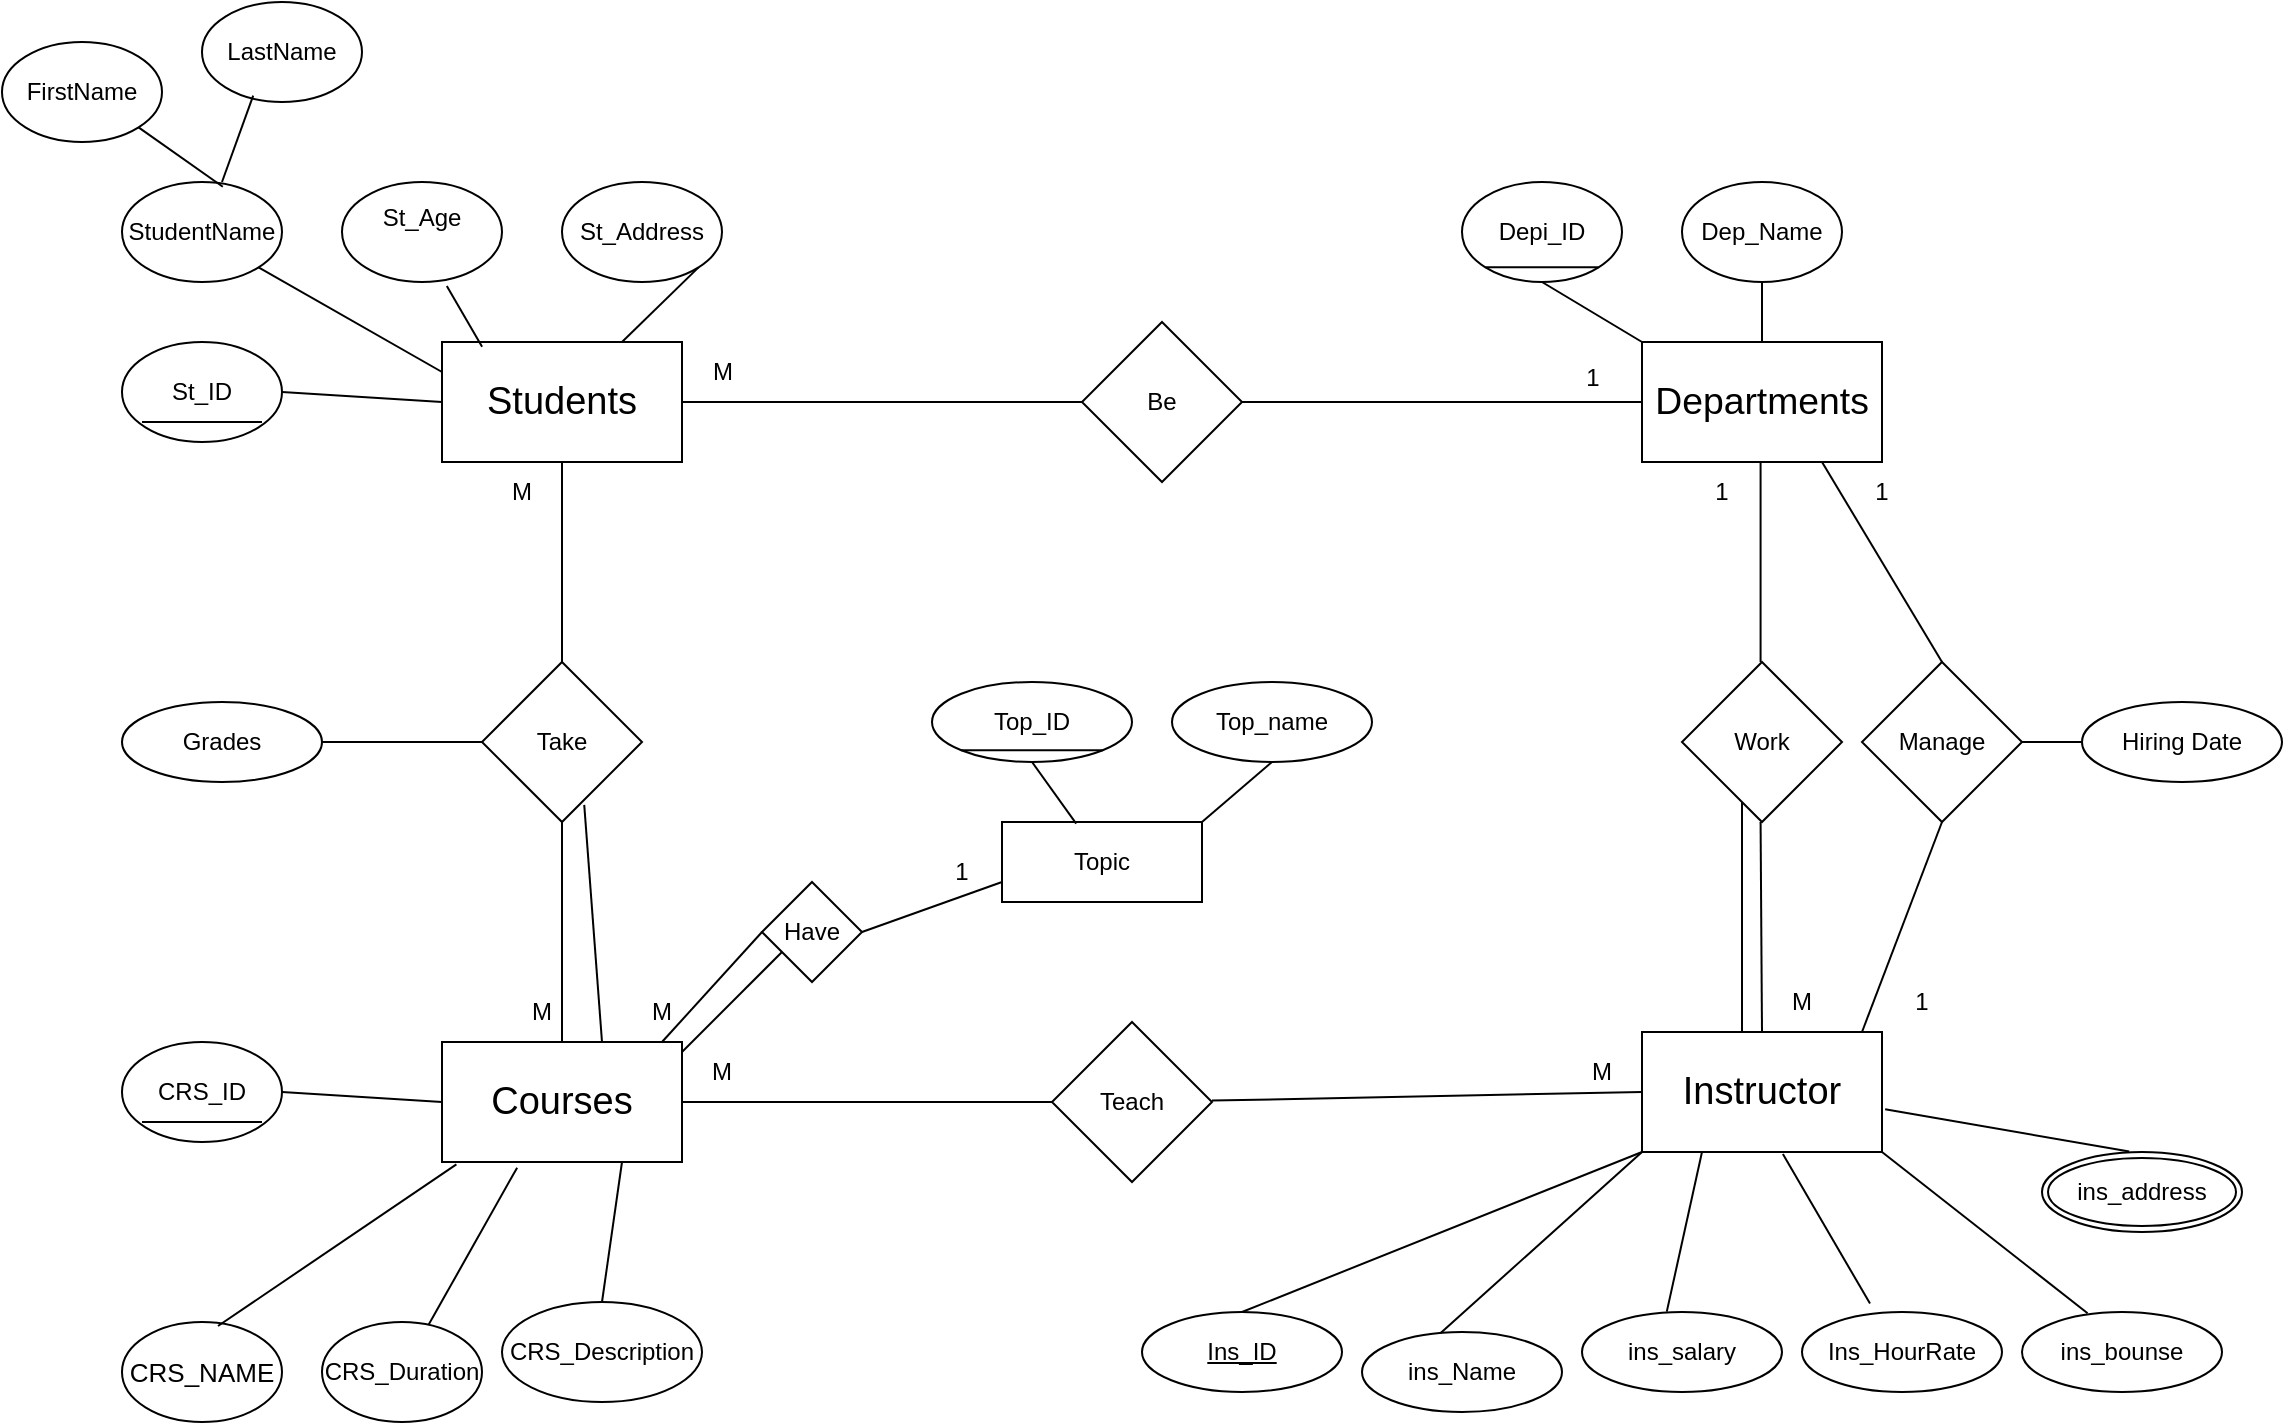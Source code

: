 <mxfile version="24.2.5" type="device">
  <diagram name="Page-1" id="txfcCS9ttzZGqAP_y7Wi">
    <mxGraphModel dx="2350" dy="887" grid="1" gridSize="10" guides="1" tooltips="1" connect="1" arrows="1" fold="1" page="1" pageScale="1" pageWidth="850" pageHeight="1100" math="0" shadow="0">
      <root>
        <mxCell id="0" />
        <mxCell id="1" parent="0" />
        <mxCell id="skWBgFnhxe72LEznJVyA-2" value="&lt;font style=&quot;font-size: 19px;&quot;&gt;Students&lt;/font&gt;" style="rounded=0;whiteSpace=wrap;html=1;" parent="1" vertex="1">
          <mxGeometry x="80" y="400" width="120" height="60" as="geometry" />
        </mxCell>
        <mxCell id="skWBgFnhxe72LEznJVyA-4" value="&lt;span id=&quot;docs-internal-guid-76b18941-7fff-288a-0268-15c4c13e1f40&quot;&gt;&lt;span style=&quot;font-size: 14pt; font-family: Arial, sans-serif; background-color: transparent; font-variant-numeric: normal; font-variant-east-asian: normal; font-variant-alternates: normal; font-variant-position: normal; vertical-align: baseline; white-space-collapse: preserve;&quot;&gt;Departments&lt;/span&gt;&lt;/span&gt;" style="rounded=0;whiteSpace=wrap;html=1;" parent="1" vertex="1">
          <mxGeometry x="680" y="400" width="120" height="60" as="geometry" />
        </mxCell>
        <mxCell id="skWBgFnhxe72LEznJVyA-6" value="&lt;font style=&quot;font-size: 19px;&quot;&gt;Instructor&lt;/font&gt;" style="rounded=0;whiteSpace=wrap;html=1;" parent="1" vertex="1">
          <mxGeometry x="680" y="745" width="120" height="60" as="geometry" />
        </mxCell>
        <mxCell id="skWBgFnhxe72LEznJVyA-7" value="StudentName" style="ellipse;whiteSpace=wrap;html=1;" parent="1" vertex="1">
          <mxGeometry x="-80" y="320" width="80" height="50" as="geometry" />
        </mxCell>
        <mxCell id="skWBgFnhxe72LEznJVyA-8" value="FirstName" style="ellipse;whiteSpace=wrap;html=1;" parent="1" vertex="1">
          <mxGeometry x="-140" y="250" width="80" height="50" as="geometry" />
        </mxCell>
        <mxCell id="skWBgFnhxe72LEznJVyA-9" value="St_ID" style="ellipse;whiteSpace=wrap;html=1;" parent="1" vertex="1">
          <mxGeometry x="-80" y="400" width="80" height="50" as="geometry" />
        </mxCell>
        <mxCell id="skWBgFnhxe72LEznJVyA-10" value="St_Age&lt;div&gt;&lt;br&gt;&lt;/div&gt;" style="ellipse;whiteSpace=wrap;html=1;" parent="1" vertex="1">
          <mxGeometry x="30" y="320" width="80" height="50" as="geometry" />
        </mxCell>
        <mxCell id="skWBgFnhxe72LEznJVyA-11" value="St_Address" style="ellipse;whiteSpace=wrap;html=1;" parent="1" vertex="1">
          <mxGeometry x="140" y="320" width="80" height="50" as="geometry" />
        </mxCell>
        <mxCell id="skWBgFnhxe72LEznJVyA-12" value="" style="endArrow=none;html=1;rounded=0;entryX=1;entryY=1;entryDx=0;entryDy=0;exitX=0.63;exitY=0.048;exitDx=0;exitDy=0;exitPerimeter=0;" parent="1" source="skWBgFnhxe72LEznJVyA-7" target="skWBgFnhxe72LEznJVyA-8" edge="1">
          <mxGeometry width="50" height="50" relative="1" as="geometry">
            <mxPoint x="-105" y="320" as="sourcePoint" />
            <mxPoint x="-55" y="270" as="targetPoint" />
          </mxGeometry>
        </mxCell>
        <mxCell id="skWBgFnhxe72LEznJVyA-13" value="" style="endArrow=none;html=1;rounded=0;entryX=1;entryY=1;entryDx=0;entryDy=0;exitX=0.75;exitY=0;exitDx=0;exitDy=0;" parent="1" source="skWBgFnhxe72LEznJVyA-2" target="skWBgFnhxe72LEznJVyA-11" edge="1">
          <mxGeometry width="50" height="50" relative="1" as="geometry">
            <mxPoint x="320" y="460" as="sourcePoint" />
            <mxPoint x="370" y="410" as="targetPoint" />
          </mxGeometry>
        </mxCell>
        <mxCell id="skWBgFnhxe72LEznJVyA-14" value="" style="endArrow=none;html=1;rounded=0;entryX=0.655;entryY=1.04;entryDx=0;entryDy=0;entryPerimeter=0;exitX=0.167;exitY=0.04;exitDx=0;exitDy=0;exitPerimeter=0;" parent="1" source="skWBgFnhxe72LEznJVyA-2" target="skWBgFnhxe72LEznJVyA-10" edge="1">
          <mxGeometry width="50" height="50" relative="1" as="geometry">
            <mxPoint x="330" y="470" as="sourcePoint" />
            <mxPoint x="380" y="420" as="targetPoint" />
          </mxGeometry>
        </mxCell>
        <mxCell id="skWBgFnhxe72LEznJVyA-15" value="" style="endArrow=none;html=1;rounded=0;entryX=1;entryY=0.5;entryDx=0;entryDy=0;exitX=0;exitY=0.5;exitDx=0;exitDy=0;" parent="1" source="skWBgFnhxe72LEznJVyA-2" target="skWBgFnhxe72LEznJVyA-9" edge="1">
          <mxGeometry width="50" height="50" relative="1" as="geometry">
            <mxPoint x="-10" y="510" as="sourcePoint" />
            <mxPoint x="40" y="460" as="targetPoint" />
          </mxGeometry>
        </mxCell>
        <mxCell id="skWBgFnhxe72LEznJVyA-16" value="" style="endArrow=none;html=1;rounded=0;entryX=1;entryY=1;entryDx=0;entryDy=0;exitX=0;exitY=0.25;exitDx=0;exitDy=0;" parent="1" source="skWBgFnhxe72LEznJVyA-2" target="skWBgFnhxe72LEznJVyA-7" edge="1">
          <mxGeometry width="50" height="50" relative="1" as="geometry">
            <mxPoint x="310" y="450" as="sourcePoint" />
            <mxPoint x="360" y="400" as="targetPoint" />
          </mxGeometry>
        </mxCell>
        <mxCell id="skWBgFnhxe72LEznJVyA-17" value="" style="endArrow=none;html=1;rounded=0;" parent="1" edge="1">
          <mxGeometry width="50" height="50" relative="1" as="geometry">
            <mxPoint x="-10" y="440" as="sourcePoint" />
            <mxPoint x="-70" y="440" as="targetPoint" />
          </mxGeometry>
        </mxCell>
        <mxCell id="skWBgFnhxe72LEznJVyA-18" value="LastName" style="ellipse;whiteSpace=wrap;html=1;" parent="1" vertex="1">
          <mxGeometry x="-40" y="230" width="80" height="50" as="geometry" />
        </mxCell>
        <mxCell id="skWBgFnhxe72LEznJVyA-19" value="" style="endArrow=none;html=1;rounded=0;entryX=0.32;entryY=0.936;entryDx=0;entryDy=0;entryPerimeter=0;" parent="1" target="skWBgFnhxe72LEznJVyA-18" edge="1">
          <mxGeometry width="50" height="50" relative="1" as="geometry">
            <mxPoint x="-30" y="320" as="sourcePoint" />
            <mxPoint x="-21" y="280" as="targetPoint" />
          </mxGeometry>
        </mxCell>
        <mxCell id="skWBgFnhxe72LEznJVyA-21" value="Dep_Name" style="ellipse;whiteSpace=wrap;html=1;" parent="1" vertex="1">
          <mxGeometry x="700" y="320" width="80" height="50" as="geometry" />
        </mxCell>
        <mxCell id="skWBgFnhxe72LEznJVyA-22" value="&lt;div&gt;Depi_ID&lt;/div&gt;" style="ellipse;whiteSpace=wrap;html=1;" parent="1" vertex="1">
          <mxGeometry x="590" y="320" width="80" height="50" as="geometry" />
        </mxCell>
        <mxCell id="skWBgFnhxe72LEznJVyA-23" value="" style="endArrow=none;html=1;rounded=0;exitX=1;exitY=1;exitDx=0;exitDy=0;entryX=0;entryY=1;entryDx=0;entryDy=0;" parent="1" source="skWBgFnhxe72LEznJVyA-22" target="skWBgFnhxe72LEznJVyA-22" edge="1">
          <mxGeometry width="50" height="50" relative="1" as="geometry">
            <mxPoint x="660" y="360" as="sourcePoint" />
            <mxPoint x="600" y="360" as="targetPoint" />
          </mxGeometry>
        </mxCell>
        <mxCell id="skWBgFnhxe72LEznJVyA-25" value="" style="endArrow=none;html=1;rounded=0;entryX=0.5;entryY=1;entryDx=0;entryDy=0;exitX=0;exitY=0;exitDx=0;exitDy=0;" parent="1" source="skWBgFnhxe72LEznJVyA-4" target="skWBgFnhxe72LEznJVyA-22" edge="1">
          <mxGeometry width="50" height="50" relative="1" as="geometry">
            <mxPoint x="310" y="450" as="sourcePoint" />
            <mxPoint x="360" y="400" as="targetPoint" />
          </mxGeometry>
        </mxCell>
        <mxCell id="skWBgFnhxe72LEznJVyA-26" value="" style="endArrow=none;html=1;rounded=0;entryX=0.5;entryY=1;entryDx=0;entryDy=0;exitX=0.5;exitY=0;exitDx=0;exitDy=0;" parent="1" source="skWBgFnhxe72LEznJVyA-4" target="skWBgFnhxe72LEznJVyA-21" edge="1">
          <mxGeometry width="50" height="50" relative="1" as="geometry">
            <mxPoint x="740" y="390" as="sourcePoint" />
            <mxPoint x="360" y="400" as="targetPoint" />
          </mxGeometry>
        </mxCell>
        <mxCell id="skWBgFnhxe72LEznJVyA-27" value="&lt;span style=&quot;font-size: 19px;&quot;&gt;Courses&lt;/span&gt;" style="rounded=0;whiteSpace=wrap;html=1;" parent="1" vertex="1">
          <mxGeometry x="80" y="750" width="120" height="60" as="geometry" />
        </mxCell>
        <mxCell id="skWBgFnhxe72LEznJVyA-28" value="&lt;font size=&quot;1&quot; face=&quot;Arial, sans-serif&quot;&gt;&lt;span style=&quot;white-space-collapse: preserve; font-size: 13px;&quot;&gt;CRS_NAME&lt;/span&gt;&lt;/font&gt;" style="ellipse;whiteSpace=wrap;html=1;" parent="1" vertex="1">
          <mxGeometry x="-80" y="890" width="80" height="50" as="geometry" />
        </mxCell>
        <mxCell id="skWBgFnhxe72LEznJVyA-30" value="CRS_ID" style="ellipse;whiteSpace=wrap;html=1;" parent="1" vertex="1">
          <mxGeometry x="-80" y="750" width="80" height="50" as="geometry" />
        </mxCell>
        <mxCell id="skWBgFnhxe72LEznJVyA-31" value="CRS_Duration" style="ellipse;whiteSpace=wrap;html=1;" parent="1" vertex="1">
          <mxGeometry x="20" y="890" width="80" height="50" as="geometry" />
        </mxCell>
        <mxCell id="skWBgFnhxe72LEznJVyA-32" value="CRS_Description" style="ellipse;whiteSpace=wrap;html=1;" parent="1" vertex="1">
          <mxGeometry x="110" y="880" width="100" height="50" as="geometry" />
        </mxCell>
        <mxCell id="skWBgFnhxe72LEznJVyA-34" value="" style="endArrow=none;html=1;rounded=0;entryX=0.5;entryY=0;entryDx=0;entryDy=0;exitX=0.75;exitY=1;exitDx=0;exitDy=0;" parent="1" source="skWBgFnhxe72LEznJVyA-27" target="skWBgFnhxe72LEznJVyA-32" edge="1">
          <mxGeometry width="50" height="50" relative="1" as="geometry">
            <mxPoint x="320" y="810" as="sourcePoint" />
            <mxPoint x="370" y="760" as="targetPoint" />
          </mxGeometry>
        </mxCell>
        <mxCell id="skWBgFnhxe72LEznJVyA-35" value="" style="endArrow=none;html=1;rounded=0;exitX=0.313;exitY=1.047;exitDx=0;exitDy=0;exitPerimeter=0;" parent="1" source="skWBgFnhxe72LEznJVyA-27" target="skWBgFnhxe72LEznJVyA-31" edge="1">
          <mxGeometry width="50" height="50" relative="1" as="geometry">
            <mxPoint x="330" y="820" as="sourcePoint" />
            <mxPoint x="80" y="930" as="targetPoint" />
          </mxGeometry>
        </mxCell>
        <mxCell id="skWBgFnhxe72LEznJVyA-36" value="" style="endArrow=none;html=1;rounded=0;entryX=1;entryY=0.5;entryDx=0;entryDy=0;exitX=0;exitY=0.5;exitDx=0;exitDy=0;" parent="1" source="skWBgFnhxe72LEznJVyA-27" target="skWBgFnhxe72LEznJVyA-30" edge="1">
          <mxGeometry width="50" height="50" relative="1" as="geometry">
            <mxPoint x="-10" y="860" as="sourcePoint" />
            <mxPoint x="40" y="810" as="targetPoint" />
          </mxGeometry>
        </mxCell>
        <mxCell id="skWBgFnhxe72LEznJVyA-37" value="" style="endArrow=none;html=1;rounded=0;entryX=0.6;entryY=0.04;entryDx=0;entryDy=0;exitX=0.06;exitY=1.02;exitDx=0;exitDy=0;exitPerimeter=0;entryPerimeter=0;" parent="1" source="skWBgFnhxe72LEznJVyA-27" target="skWBgFnhxe72LEznJVyA-28" edge="1">
          <mxGeometry width="50" height="50" relative="1" as="geometry">
            <mxPoint x="310" y="800" as="sourcePoint" />
            <mxPoint x="360" y="750" as="targetPoint" />
          </mxGeometry>
        </mxCell>
        <mxCell id="skWBgFnhxe72LEznJVyA-38" value="" style="endArrow=none;html=1;rounded=0;" parent="1" edge="1">
          <mxGeometry width="50" height="50" relative="1" as="geometry">
            <mxPoint x="-10" y="790" as="sourcePoint" />
            <mxPoint x="-70" y="790" as="targetPoint" />
          </mxGeometry>
        </mxCell>
        <mxCell id="8QwhjRT-HZLc971NtxKG-1" value="Take" style="rhombus;whiteSpace=wrap;html=1;" parent="1" vertex="1">
          <mxGeometry x="100" y="560" width="80" height="80" as="geometry" />
        </mxCell>
        <mxCell id="8QwhjRT-HZLc971NtxKG-2" value="Teach" style="rhombus;whiteSpace=wrap;html=1;" parent="1" vertex="1">
          <mxGeometry x="385" y="740" width="80" height="80" as="geometry" />
        </mxCell>
        <mxCell id="8QwhjRT-HZLc971NtxKG-3" value="Work" style="rhombus;whiteSpace=wrap;html=1;" parent="1" vertex="1">
          <mxGeometry x="700" y="560" width="80" height="80" as="geometry" />
        </mxCell>
        <mxCell id="bg0LxutkBQc4Puj3F7RM-1" value="Ins_HourRate" style="ellipse;whiteSpace=wrap;html=1;align=center;" parent="1" vertex="1">
          <mxGeometry x="760" y="885" width="100" height="40" as="geometry" />
        </mxCell>
        <mxCell id="bg0LxutkBQc4Puj3F7RM-2" value="Ins_ID" style="ellipse;whiteSpace=wrap;html=1;align=center;fontStyle=4;" parent="1" vertex="1">
          <mxGeometry x="430" y="885" width="100" height="40" as="geometry" />
        </mxCell>
        <mxCell id="bg0LxutkBQc4Puj3F7RM-3" value="ins_salary" style="ellipse;whiteSpace=wrap;html=1;align=center;" parent="1" vertex="1">
          <mxGeometry x="650" y="885" width="100" height="40" as="geometry" />
        </mxCell>
        <mxCell id="bg0LxutkBQc4Puj3F7RM-4" value="ins_Name" style="ellipse;whiteSpace=wrap;html=1;align=center;" parent="1" vertex="1">
          <mxGeometry x="540" y="895" width="100" height="40" as="geometry" />
        </mxCell>
        <mxCell id="bg0LxutkBQc4Puj3F7RM-5" value="ins_bounse" style="ellipse;whiteSpace=wrap;html=1;align=center;" parent="1" vertex="1">
          <mxGeometry x="870" y="885" width="100" height="40" as="geometry" />
        </mxCell>
        <mxCell id="bg0LxutkBQc4Puj3F7RM-10" value="ins_address" style="ellipse;shape=doubleEllipse;margin=3;whiteSpace=wrap;html=1;align=center;" parent="1" vertex="1">
          <mxGeometry x="880" y="805" width="100" height="40" as="geometry" />
        </mxCell>
        <mxCell id="bg0LxutkBQc4Puj3F7RM-11" value="" style="endArrow=none;html=1;rounded=0;exitX=0.5;exitY=0;exitDx=0;exitDy=0;entryX=0;entryY=1;entryDx=0;entryDy=0;" parent="1" source="bg0LxutkBQc4Puj3F7RM-2" target="skWBgFnhxe72LEznJVyA-6" edge="1">
          <mxGeometry width="50" height="50" relative="1" as="geometry">
            <mxPoint x="590" y="840" as="sourcePoint" />
            <mxPoint x="640" y="790" as="targetPoint" />
          </mxGeometry>
        </mxCell>
        <mxCell id="bg0LxutkBQc4Puj3F7RM-12" value="" style="endArrow=none;html=1;rounded=0;exitX=0.392;exitY=0.015;exitDx=0;exitDy=0;exitPerimeter=0;entryX=0;entryY=1;entryDx=0;entryDy=0;" parent="1" source="bg0LxutkBQc4Puj3F7RM-4" target="skWBgFnhxe72LEznJVyA-6" edge="1">
          <mxGeometry width="50" height="50" relative="1" as="geometry">
            <mxPoint x="600" y="850" as="sourcePoint" />
            <mxPoint x="650" y="800" as="targetPoint" />
          </mxGeometry>
        </mxCell>
        <mxCell id="bg0LxutkBQc4Puj3F7RM-13" value="" style="endArrow=none;html=1;rounded=0;entryX=0.424;entryY=-0.005;entryDx=0;entryDy=0;entryPerimeter=0;exitX=0.25;exitY=1;exitDx=0;exitDy=0;" parent="1" source="skWBgFnhxe72LEznJVyA-6" target="bg0LxutkBQc4Puj3F7RM-3" edge="1">
          <mxGeometry width="50" height="50" relative="1" as="geometry">
            <mxPoint x="610" y="860" as="sourcePoint" />
            <mxPoint x="660" y="810" as="targetPoint" />
          </mxGeometry>
        </mxCell>
        <mxCell id="bg0LxutkBQc4Puj3F7RM-14" value="" style="endArrow=none;html=1;rounded=0;entryX=0.34;entryY=-0.105;entryDx=0;entryDy=0;entryPerimeter=0;exitX=0.587;exitY=1.017;exitDx=0;exitDy=0;exitPerimeter=0;" parent="1" source="skWBgFnhxe72LEznJVyA-6" target="bg0LxutkBQc4Puj3F7RM-1" edge="1">
          <mxGeometry width="50" height="50" relative="1" as="geometry">
            <mxPoint x="620" y="870" as="sourcePoint" />
            <mxPoint x="670" y="820" as="targetPoint" />
          </mxGeometry>
        </mxCell>
        <mxCell id="bg0LxutkBQc4Puj3F7RM-15" value="" style="endArrow=none;html=1;rounded=0;entryX=0.436;entryY=-0.005;entryDx=0;entryDy=0;entryPerimeter=0;exitX=1.013;exitY=0.643;exitDx=0;exitDy=0;exitPerimeter=0;" parent="1" source="skWBgFnhxe72LEznJVyA-6" target="bg0LxutkBQc4Puj3F7RM-10" edge="1">
          <mxGeometry width="50" height="50" relative="1" as="geometry">
            <mxPoint x="630" y="880" as="sourcePoint" />
            <mxPoint x="680" y="830" as="targetPoint" />
          </mxGeometry>
        </mxCell>
        <mxCell id="bg0LxutkBQc4Puj3F7RM-16" value="" style="endArrow=none;html=1;rounded=0;entryX=0.328;entryY=0.015;entryDx=0;entryDy=0;entryPerimeter=0;exitX=1;exitY=1;exitDx=0;exitDy=0;" parent="1" source="skWBgFnhxe72LEznJVyA-6" target="bg0LxutkBQc4Puj3F7RM-5" edge="1">
          <mxGeometry width="50" height="50" relative="1" as="geometry">
            <mxPoint x="640" y="890" as="sourcePoint" />
            <mxPoint x="690" y="840" as="targetPoint" />
          </mxGeometry>
        </mxCell>
        <mxCell id="bg0LxutkBQc4Puj3F7RM-18" value="" style="endArrow=none;html=1;rounded=0;entryX=0.5;entryY=1;entryDx=0;entryDy=0;exitX=0.5;exitY=0;exitDx=0;exitDy=0;" parent="1" source="8QwhjRT-HZLc971NtxKG-1" target="skWBgFnhxe72LEznJVyA-2" edge="1">
          <mxGeometry width="50" height="50" relative="1" as="geometry">
            <mxPoint x="430" y="660" as="sourcePoint" />
            <mxPoint x="480" y="610" as="targetPoint" />
          </mxGeometry>
        </mxCell>
        <mxCell id="bg0LxutkBQc4Puj3F7RM-19" value="" style="endArrow=none;html=1;rounded=0;exitX=0.5;exitY=0;exitDx=0;exitDy=0;" parent="1" source="skWBgFnhxe72LEznJVyA-27" edge="1">
          <mxGeometry width="50" height="50" relative="1" as="geometry">
            <mxPoint x="140" y="730" as="sourcePoint" />
            <mxPoint x="140" y="640" as="targetPoint" />
          </mxGeometry>
        </mxCell>
        <mxCell id="bg0LxutkBQc4Puj3F7RM-21" value="Grades" style="ellipse;whiteSpace=wrap;html=1;align=center;" parent="1" vertex="1">
          <mxGeometry x="-80" y="580" width="100" height="40" as="geometry" />
        </mxCell>
        <mxCell id="bg0LxutkBQc4Puj3F7RM-22" value="" style="endArrow=none;html=1;rounded=0;entryX=1;entryY=0.5;entryDx=0;entryDy=0;exitX=0;exitY=0.5;exitDx=0;exitDy=0;" parent="1" source="8QwhjRT-HZLc971NtxKG-1" target="bg0LxutkBQc4Puj3F7RM-21" edge="1">
          <mxGeometry width="50" height="50" relative="1" as="geometry">
            <mxPoint x="430" y="660" as="sourcePoint" />
            <mxPoint x="480" y="610" as="targetPoint" />
          </mxGeometry>
        </mxCell>
        <mxCell id="bg0LxutkBQc4Puj3F7RM-30" value="M" style="text;html=1;align=center;verticalAlign=middle;whiteSpace=wrap;rounded=0;" parent="1" vertex="1">
          <mxGeometry x="90" y="460" width="60" height="30" as="geometry" />
        </mxCell>
        <mxCell id="bg0LxutkBQc4Puj3F7RM-32" value="M" style="text;html=1;align=center;verticalAlign=middle;whiteSpace=wrap;rounded=0;" parent="1" vertex="1">
          <mxGeometry x="100" y="720" width="60" height="30" as="geometry" />
        </mxCell>
        <mxCell id="bg0LxutkBQc4Puj3F7RM-33" value="" style="endArrow=none;html=1;rounded=0;entryX=0.639;entryY=0.893;entryDx=0;entryDy=0;entryPerimeter=0;exitX=1;exitY=1;exitDx=0;exitDy=0;" parent="1" source="bg0LxutkBQc4Puj3F7RM-32" target="8QwhjRT-HZLc971NtxKG-1" edge="1">
          <mxGeometry width="50" height="50" relative="1" as="geometry">
            <mxPoint x="160" y="750" as="sourcePoint" />
            <mxPoint x="160" y="640" as="targetPoint" />
          </mxGeometry>
        </mxCell>
        <mxCell id="bg0LxutkBQc4Puj3F7RM-34" value="" style="endArrow=none;html=1;rounded=0;entryX=0.5;entryY=1;entryDx=0;entryDy=0;exitX=0.5;exitY=0;exitDx=0;exitDy=0;" parent="1" edge="1">
          <mxGeometry width="50" height="50" relative="1" as="geometry">
            <mxPoint x="739.29" y="560" as="sourcePoint" />
            <mxPoint x="739.29" y="460" as="targetPoint" />
          </mxGeometry>
        </mxCell>
        <mxCell id="bg0LxutkBQc4Puj3F7RM-35" value="" style="endArrow=none;html=1;rounded=0;entryX=0.5;entryY=1;entryDx=0;entryDy=0;exitX=0.5;exitY=0;exitDx=0;exitDy=0;" parent="1" source="skWBgFnhxe72LEznJVyA-6" edge="1">
          <mxGeometry width="50" height="50" relative="1" as="geometry">
            <mxPoint x="739.29" y="740" as="sourcePoint" />
            <mxPoint x="739.29" y="640" as="targetPoint" />
          </mxGeometry>
        </mxCell>
        <mxCell id="bg0LxutkBQc4Puj3F7RM-36" value="1" style="text;html=1;align=center;verticalAlign=middle;whiteSpace=wrap;rounded=0;" parent="1" vertex="1">
          <mxGeometry x="690" y="460" width="60" height="30" as="geometry" />
        </mxCell>
        <mxCell id="bg0LxutkBQc4Puj3F7RM-37" value="M" style="text;html=1;align=center;verticalAlign=middle;whiteSpace=wrap;rounded=0;" parent="1" vertex="1">
          <mxGeometry x="730" y="715" width="60" height="30" as="geometry" />
        </mxCell>
        <mxCell id="bg0LxutkBQc4Puj3F7RM-38" value="" style="endArrow=none;html=1;rounded=0;exitX=0.375;exitY=0.875;exitDx=0;exitDy=0;exitPerimeter=0;entryX=0;entryY=1;entryDx=0;entryDy=0;" parent="1" source="8QwhjRT-HZLc971NtxKG-3" target="bg0LxutkBQc4Puj3F7RM-37" edge="1">
          <mxGeometry width="50" height="50" relative="1" as="geometry">
            <mxPoint x="430" y="540" as="sourcePoint" />
            <mxPoint x="730" y="750" as="targetPoint" />
          </mxGeometry>
        </mxCell>
        <mxCell id="bg0LxutkBQc4Puj3F7RM-39" value="Manage" style="rhombus;whiteSpace=wrap;html=1;" parent="1" vertex="1">
          <mxGeometry x="790" y="560" width="80" height="80" as="geometry" />
        </mxCell>
        <mxCell id="bg0LxutkBQc4Puj3F7RM-40" value="" style="endArrow=none;html=1;rounded=0;entryX=0.75;entryY=1;entryDx=0;entryDy=0;exitX=0.5;exitY=0;exitDx=0;exitDy=0;" parent="1" source="bg0LxutkBQc4Puj3F7RM-39" target="skWBgFnhxe72LEznJVyA-4" edge="1">
          <mxGeometry width="50" height="50" relative="1" as="geometry">
            <mxPoint x="430" y="540" as="sourcePoint" />
            <mxPoint x="480" y="490" as="targetPoint" />
          </mxGeometry>
        </mxCell>
        <mxCell id="bg0LxutkBQc4Puj3F7RM-41" value="" style="endArrow=none;html=1;rounded=0;entryX=0.75;entryY=1;entryDx=0;entryDy=0;exitX=1;exitY=1;exitDx=0;exitDy=0;" parent="1" source="bg0LxutkBQc4Puj3F7RM-37" edge="1">
          <mxGeometry width="50" height="50" relative="1" as="geometry">
            <mxPoint x="890" y="740" as="sourcePoint" />
            <mxPoint x="830" y="640" as="targetPoint" />
          </mxGeometry>
        </mxCell>
        <mxCell id="bg0LxutkBQc4Puj3F7RM-42" value="1" style="text;html=1;align=center;verticalAlign=middle;whiteSpace=wrap;rounded=0;" parent="1" vertex="1">
          <mxGeometry x="770" y="460" width="60" height="30" as="geometry" />
        </mxCell>
        <mxCell id="bg0LxutkBQc4Puj3F7RM-43" value="1" style="text;html=1;align=center;verticalAlign=middle;whiteSpace=wrap;rounded=0;" parent="1" vertex="1">
          <mxGeometry x="790" y="715" width="60" height="30" as="geometry" />
        </mxCell>
        <mxCell id="bg0LxutkBQc4Puj3F7RM-45" value="Hiring Date" style="ellipse;whiteSpace=wrap;html=1;align=center;" parent="1" vertex="1">
          <mxGeometry x="900" y="580" width="100" height="40" as="geometry" />
        </mxCell>
        <mxCell id="bg0LxutkBQc4Puj3F7RM-46" value="" style="endArrow=none;html=1;rounded=0;entryX=0;entryY=0.5;entryDx=0;entryDy=0;exitX=1;exitY=0.5;exitDx=0;exitDy=0;" parent="1" source="bg0LxutkBQc4Puj3F7RM-39" target="bg0LxutkBQc4Puj3F7RM-45" edge="1">
          <mxGeometry width="50" height="50" relative="1" as="geometry">
            <mxPoint x="430" y="540" as="sourcePoint" />
            <mxPoint x="480" y="490" as="targetPoint" />
          </mxGeometry>
        </mxCell>
        <mxCell id="bg0LxutkBQc4Puj3F7RM-47" value="" style="endArrow=none;html=1;rounded=0;exitX=1;exitY=0.5;exitDx=0;exitDy=0;entryX=0;entryY=0.5;entryDx=0;entryDy=0;" parent="1" source="skWBgFnhxe72LEznJVyA-27" target="8QwhjRT-HZLc971NtxKG-2" edge="1">
          <mxGeometry width="50" height="50" relative="1" as="geometry">
            <mxPoint x="430" y="540" as="sourcePoint" />
            <mxPoint x="480" y="490" as="targetPoint" />
          </mxGeometry>
        </mxCell>
        <mxCell id="bg0LxutkBQc4Puj3F7RM-48" value="" style="endArrow=none;html=1;rounded=0;exitX=1;exitY=0.5;exitDx=0;exitDy=0;entryX=0;entryY=0.5;entryDx=0;entryDy=0;" parent="1" target="skWBgFnhxe72LEznJVyA-6" edge="1">
          <mxGeometry width="50" height="50" relative="1" as="geometry">
            <mxPoint x="465" y="779.29" as="sourcePoint" />
            <mxPoint x="650" y="779.29" as="targetPoint" />
          </mxGeometry>
        </mxCell>
        <mxCell id="bg0LxutkBQc4Puj3F7RM-49" value="M" style="text;html=1;align=center;verticalAlign=middle;whiteSpace=wrap;rounded=0;" parent="1" vertex="1">
          <mxGeometry x="190" y="750" width="60" height="30" as="geometry" />
        </mxCell>
        <mxCell id="bg0LxutkBQc4Puj3F7RM-50" value="M" style="text;html=1;align=center;verticalAlign=middle;whiteSpace=wrap;rounded=0;" parent="1" vertex="1">
          <mxGeometry x="630" y="750" width="60" height="30" as="geometry" />
        </mxCell>
        <mxCell id="bg0LxutkBQc4Puj3F7RM-52" value="Top_name" style="ellipse;whiteSpace=wrap;html=1;align=center;" parent="1" vertex="1">
          <mxGeometry x="445" y="570" width="100" height="40" as="geometry" />
        </mxCell>
        <mxCell id="bg0LxutkBQc4Puj3F7RM-53" value="Topic" style="whiteSpace=wrap;html=1;align=center;" parent="1" vertex="1">
          <mxGeometry x="360" y="640" width="100" height="40" as="geometry" />
        </mxCell>
        <mxCell id="bg0LxutkBQc4Puj3F7RM-54" value="Top_ID" style="ellipse;whiteSpace=wrap;html=1;align=center;" parent="1" vertex="1">
          <mxGeometry x="325" y="570" width="100" height="40" as="geometry" />
        </mxCell>
        <mxCell id="bg0LxutkBQc4Puj3F7RM-55" value="" style="endArrow=none;html=1;rounded=0;exitX=0.5;exitY=1;exitDx=0;exitDy=0;entryX=1;entryY=0;entryDx=0;entryDy=0;" parent="1" source="bg0LxutkBQc4Puj3F7RM-52" target="bg0LxutkBQc4Puj3F7RM-53" edge="1">
          <mxGeometry relative="1" as="geometry">
            <mxPoint x="440" y="640" as="sourcePoint" />
            <mxPoint x="600" y="640" as="targetPoint" />
          </mxGeometry>
        </mxCell>
        <mxCell id="bg0LxutkBQc4Puj3F7RM-56" value="" style="endArrow=none;html=1;rounded=0;exitX=0.5;exitY=1;exitDx=0;exitDy=0;entryX=0.371;entryY=0.021;entryDx=0;entryDy=0;entryPerimeter=0;" parent="1" source="bg0LxutkBQc4Puj3F7RM-54" target="bg0LxutkBQc4Puj3F7RM-53" edge="1">
          <mxGeometry relative="1" as="geometry">
            <mxPoint x="385" y="610" as="sourcePoint" />
            <mxPoint x="350" y="640" as="targetPoint" />
          </mxGeometry>
        </mxCell>
        <mxCell id="bg0LxutkBQc4Puj3F7RM-58" value="Have" style="rhombus;whiteSpace=wrap;html=1;" parent="1" vertex="1">
          <mxGeometry x="240" y="670" width="50" height="50" as="geometry" />
        </mxCell>
        <mxCell id="bg0LxutkBQc4Puj3F7RM-59" value="" style="endArrow=none;html=1;rounded=0;exitX=1;exitY=0.5;exitDx=0;exitDy=0;entryX=0;entryY=0.75;entryDx=0;entryDy=0;" parent="1" source="bg0LxutkBQc4Puj3F7RM-58" target="bg0LxutkBQc4Puj3F7RM-53" edge="1">
          <mxGeometry width="50" height="50" relative="1" as="geometry">
            <mxPoint x="430" y="680" as="sourcePoint" />
            <mxPoint x="480" y="630" as="targetPoint" />
          </mxGeometry>
        </mxCell>
        <mxCell id="bg0LxutkBQc4Puj3F7RM-60" value="" style="endArrow=none;html=1;rounded=0;" parent="1" edge="1">
          <mxGeometry width="50" height="50" relative="1" as="geometry">
            <mxPoint x="200" y="755" as="sourcePoint" />
            <mxPoint x="250" y="705" as="targetPoint" />
          </mxGeometry>
        </mxCell>
        <mxCell id="bg0LxutkBQc4Puj3F7RM-61" value="" style="endArrow=none;html=1;rounded=0;exitX=0;exitY=1;exitDx=0;exitDy=0;entryX=1;entryY=1;entryDx=0;entryDy=0;" parent="1" source="bg0LxutkBQc4Puj3F7RM-54" target="bg0LxutkBQc4Puj3F7RM-54" edge="1">
          <mxGeometry width="50" height="50" relative="1" as="geometry">
            <mxPoint x="430" y="680" as="sourcePoint" />
            <mxPoint x="480" y="630" as="targetPoint" />
          </mxGeometry>
        </mxCell>
        <mxCell id="bg0LxutkBQc4Puj3F7RM-62" value="1" style="text;html=1;align=center;verticalAlign=middle;whiteSpace=wrap;rounded=0;" parent="1" vertex="1">
          <mxGeometry x="310" y="650" width="60" height="30" as="geometry" />
        </mxCell>
        <mxCell id="bg0LxutkBQc4Puj3F7RM-63" value="M" style="text;html=1;align=center;verticalAlign=middle;whiteSpace=wrap;rounded=0;" parent="1" vertex="1">
          <mxGeometry x="160" y="720" width="60" height="30" as="geometry" />
        </mxCell>
        <mxCell id="bg0LxutkBQc4Puj3F7RM-66" value="" style="endArrow=none;html=1;rounded=0;exitX=0;exitY=0;exitDx=0;exitDy=0;entryX=0;entryY=0.5;entryDx=0;entryDy=0;" parent="1" source="bg0LxutkBQc4Puj3F7RM-49" target="bg0LxutkBQc4Puj3F7RM-58" edge="1">
          <mxGeometry width="50" height="50" relative="1" as="geometry">
            <mxPoint x="195" y="745" as="sourcePoint" />
            <mxPoint x="245" y="700" as="targetPoint" />
          </mxGeometry>
        </mxCell>
        <mxCell id="OWbVy4WTH5FNAHsUCkrL-2" value="Be" style="rhombus;whiteSpace=wrap;html=1;" vertex="1" parent="1">
          <mxGeometry x="400" y="390" width="80" height="80" as="geometry" />
        </mxCell>
        <mxCell id="OWbVy4WTH5FNAHsUCkrL-3" value="" style="endArrow=none;html=1;rounded=0;entryX=1;entryY=0.5;entryDx=0;entryDy=0;exitX=0;exitY=0.5;exitDx=0;exitDy=0;" edge="1" parent="1" source="skWBgFnhxe72LEznJVyA-4" target="OWbVy4WTH5FNAHsUCkrL-2">
          <mxGeometry width="50" height="50" relative="1" as="geometry">
            <mxPoint x="380" y="590" as="sourcePoint" />
            <mxPoint x="430" y="540" as="targetPoint" />
          </mxGeometry>
        </mxCell>
        <mxCell id="OWbVy4WTH5FNAHsUCkrL-4" value="" style="endArrow=none;html=1;rounded=0;entryX=0;entryY=0.5;entryDx=0;entryDy=0;exitX=1;exitY=0.5;exitDx=0;exitDy=0;" edge="1" parent="1" source="skWBgFnhxe72LEznJVyA-2" target="OWbVy4WTH5FNAHsUCkrL-2">
          <mxGeometry width="50" height="50" relative="1" as="geometry">
            <mxPoint x="380" y="590" as="sourcePoint" />
            <mxPoint x="430" y="540" as="targetPoint" />
          </mxGeometry>
        </mxCell>
        <mxCell id="OWbVy4WTH5FNAHsUCkrL-8" value="M" style="text;html=1;align=center;verticalAlign=middle;resizable=0;points=[];autosize=1;strokeColor=none;fillColor=none;" vertex="1" parent="1">
          <mxGeometry x="205" y="400" width="30" height="30" as="geometry" />
        </mxCell>
        <mxCell id="OWbVy4WTH5FNAHsUCkrL-9" value="1&lt;div&gt;&lt;br&gt;&lt;/div&gt;" style="text;html=1;align=center;verticalAlign=middle;resizable=0;points=[];autosize=1;strokeColor=none;fillColor=none;" vertex="1" parent="1">
          <mxGeometry x="640" y="405" width="30" height="40" as="geometry" />
        </mxCell>
      </root>
    </mxGraphModel>
  </diagram>
</mxfile>
